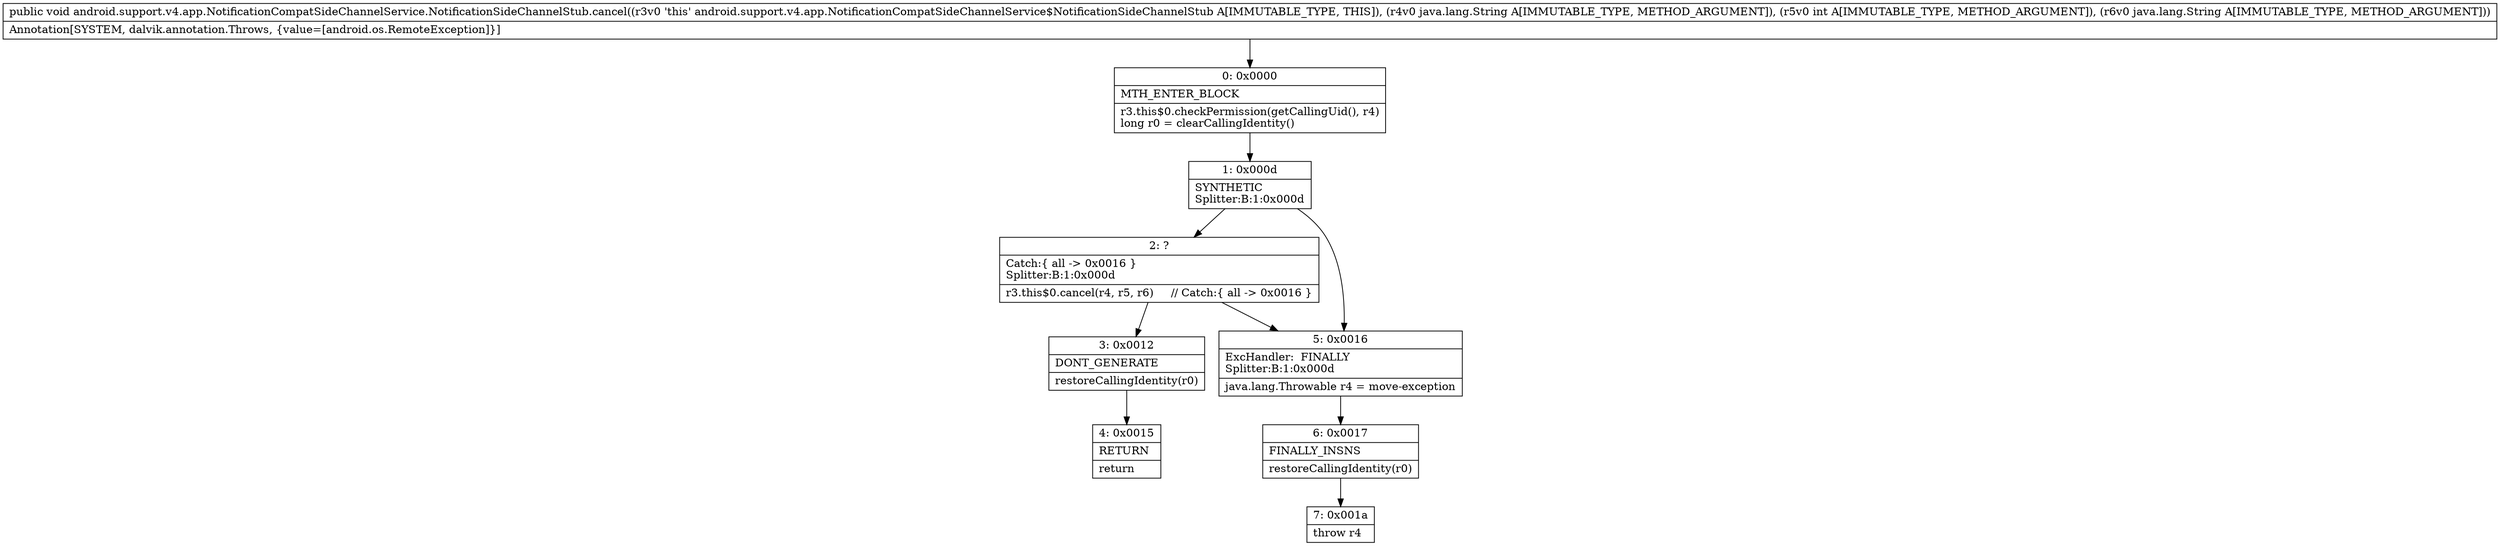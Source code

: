 digraph "CFG forandroid.support.v4.app.NotificationCompatSideChannelService.NotificationSideChannelStub.cancel(Ljava\/lang\/String;ILjava\/lang\/String;)V" {
Node_0 [shape=record,label="{0\:\ 0x0000|MTH_ENTER_BLOCK\l|r3.this$0.checkPermission(getCallingUid(), r4)\llong r0 = clearCallingIdentity()\l}"];
Node_1 [shape=record,label="{1\:\ 0x000d|SYNTHETIC\lSplitter:B:1:0x000d\l}"];
Node_2 [shape=record,label="{2\:\ ?|Catch:\{ all \-\> 0x0016 \}\lSplitter:B:1:0x000d\l|r3.this$0.cancel(r4, r5, r6)     \/\/ Catch:\{ all \-\> 0x0016 \}\l}"];
Node_3 [shape=record,label="{3\:\ 0x0012|DONT_GENERATE\l|restoreCallingIdentity(r0)\l}"];
Node_4 [shape=record,label="{4\:\ 0x0015|RETURN\l|return\l}"];
Node_5 [shape=record,label="{5\:\ 0x0016|ExcHandler:  FINALLY\lSplitter:B:1:0x000d\l|java.lang.Throwable r4 = move\-exception\l}"];
Node_6 [shape=record,label="{6\:\ 0x0017|FINALLY_INSNS\l|restoreCallingIdentity(r0)\l}"];
Node_7 [shape=record,label="{7\:\ 0x001a|throw r4\l}"];
MethodNode[shape=record,label="{public void android.support.v4.app.NotificationCompatSideChannelService.NotificationSideChannelStub.cancel((r3v0 'this' android.support.v4.app.NotificationCompatSideChannelService$NotificationSideChannelStub A[IMMUTABLE_TYPE, THIS]), (r4v0 java.lang.String A[IMMUTABLE_TYPE, METHOD_ARGUMENT]), (r5v0 int A[IMMUTABLE_TYPE, METHOD_ARGUMENT]), (r6v0 java.lang.String A[IMMUTABLE_TYPE, METHOD_ARGUMENT]))  | Annotation[SYSTEM, dalvik.annotation.Throws, \{value=[android.os.RemoteException]\}]\l}"];
MethodNode -> Node_0;
Node_0 -> Node_1;
Node_1 -> Node_2;
Node_1 -> Node_5;
Node_2 -> Node_3;
Node_2 -> Node_5;
Node_3 -> Node_4;
Node_5 -> Node_6;
Node_6 -> Node_7;
}

